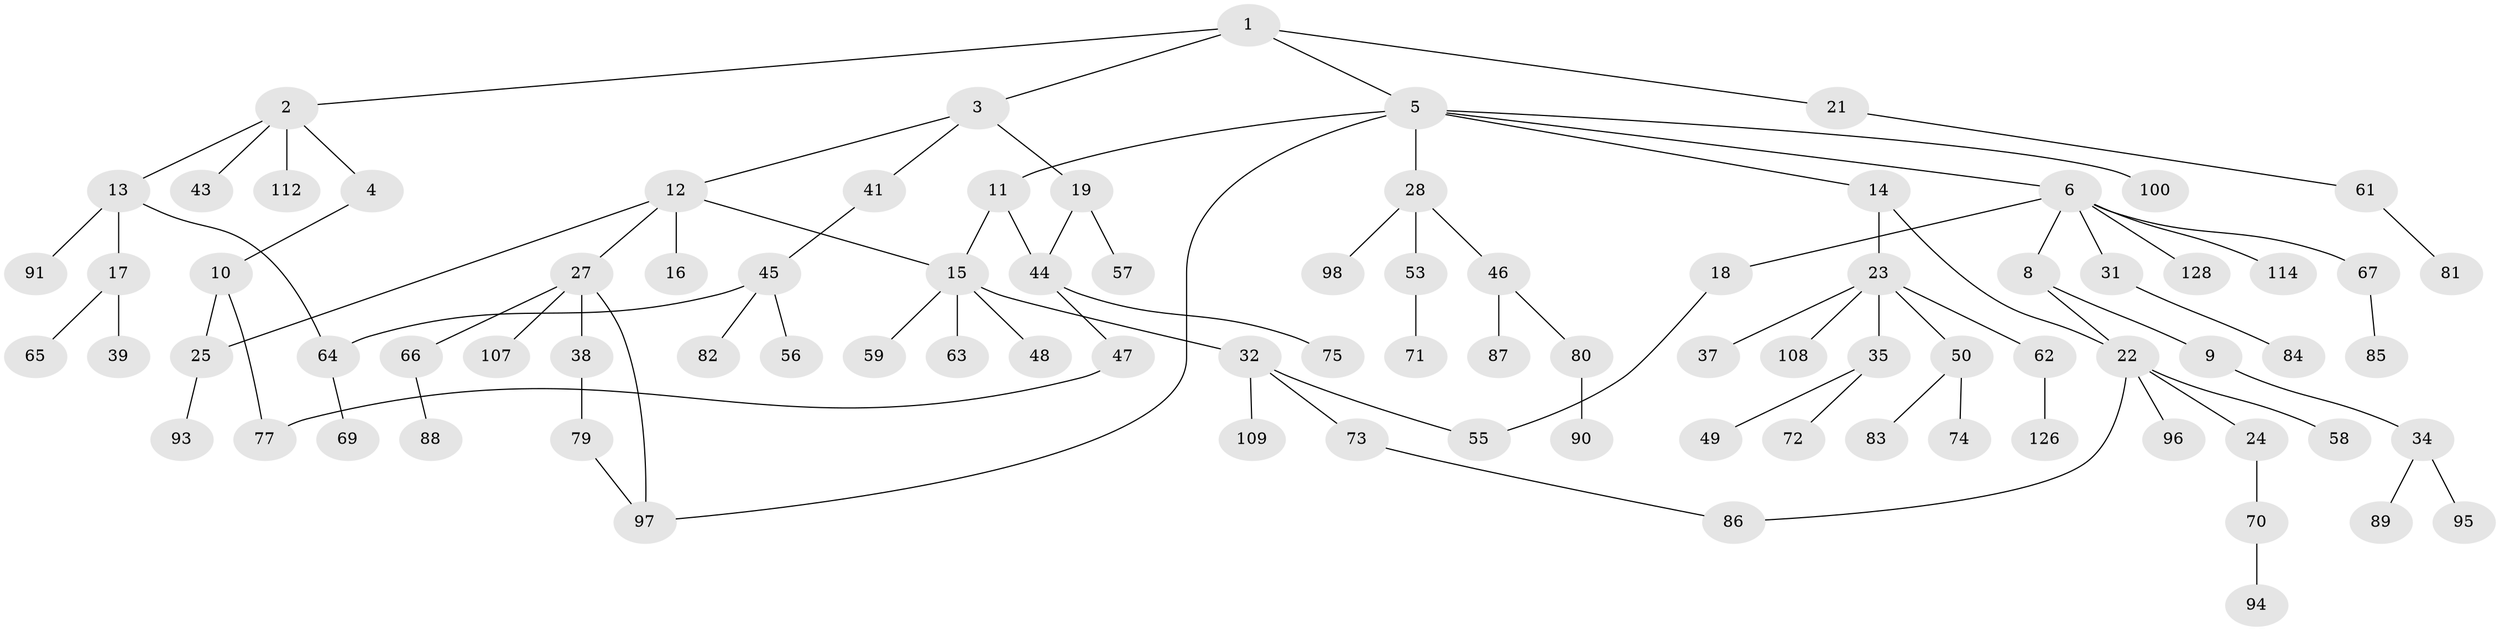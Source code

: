 // original degree distribution, {4: 0.0703125, 5: 0.0546875, 2: 0.296875, 6: 0.0234375, 3: 0.1484375, 1: 0.40625}
// Generated by graph-tools (version 1.1) at 2025/17/03/04/25 18:17:01]
// undirected, 89 vertices, 98 edges
graph export_dot {
graph [start="1"]
  node [color=gray90,style=filled];
  1;
  2;
  3 [super="+40"];
  4;
  5 [super="+7"];
  6 [super="+54"];
  8;
  9;
  10;
  11;
  12 [super="+92+124"];
  13 [super="+52"];
  14;
  15 [super="+20+33"];
  16;
  17;
  18;
  19 [super="+76"];
  21 [super="+26+29"];
  22 [super="+105"];
  23;
  24;
  25 [super="+78"];
  27 [super="+36+30"];
  28;
  31;
  32 [super="+42+60"];
  34;
  35;
  37;
  38 [super="+110"];
  39 [super="+123"];
  41;
  43;
  44 [super="+51"];
  45 [super="+68+101+99"];
  46 [super="+103"];
  47 [super="+118"];
  48;
  49;
  50;
  53 [super="+115"];
  55;
  56;
  57 [super="+102"];
  58;
  59;
  61;
  62;
  63;
  64;
  65;
  66;
  67;
  69;
  70;
  71;
  72;
  73;
  74;
  75;
  77;
  79;
  80;
  81;
  82;
  83;
  84;
  85;
  86 [super="+119"];
  87;
  88 [super="+125"];
  89;
  90;
  91;
  93 [super="+106"];
  94;
  95;
  96;
  97 [super="+111"];
  98;
  100;
  107;
  108 [super="+116"];
  109;
  112;
  114;
  126;
  128;
  1 -- 2;
  1 -- 3;
  1 -- 5;
  1 -- 21;
  2 -- 4;
  2 -- 13;
  2 -- 43;
  2 -- 112;
  3 -- 12;
  3 -- 19;
  3 -- 41;
  4 -- 10;
  5 -- 6;
  5 -- 97;
  5 -- 100;
  5 -- 11;
  5 -- 28;
  5 -- 14;
  6 -- 8;
  6 -- 18;
  6 -- 31;
  6 -- 114;
  6 -- 128;
  6 -- 67;
  8 -- 9;
  8 -- 22;
  9 -- 34;
  10 -- 25;
  10 -- 77;
  11 -- 44;
  11 -- 15;
  12 -- 15;
  12 -- 16;
  12 -- 27;
  12 -- 25;
  13 -- 17;
  13 -- 64;
  13 -- 91;
  14 -- 22;
  14 -- 23;
  15 -- 32;
  15 -- 48;
  15 -- 59;
  15 -- 63;
  17 -- 39;
  17 -- 65;
  18 -- 55;
  19 -- 57;
  19 -- 44;
  21 -- 61;
  22 -- 24;
  22 -- 58;
  22 -- 96;
  22 -- 86;
  23 -- 35;
  23 -- 37;
  23 -- 50;
  23 -- 62;
  23 -- 108;
  24 -- 70;
  25 -- 93;
  27 -- 38;
  27 -- 107;
  27 -- 97;
  27 -- 66;
  28 -- 46;
  28 -- 53;
  28 -- 98;
  31 -- 84;
  32 -- 55;
  32 -- 73;
  32 -- 109;
  34 -- 89;
  34 -- 95;
  35 -- 49;
  35 -- 72;
  38 -- 79;
  41 -- 45;
  44 -- 47;
  44 -- 75;
  45 -- 56;
  45 -- 82;
  45 -- 64;
  46 -- 80;
  46 -- 87;
  47 -- 77;
  50 -- 74;
  50 -- 83;
  53 -- 71;
  61 -- 81;
  62 -- 126;
  64 -- 69;
  66 -- 88;
  67 -- 85;
  70 -- 94;
  73 -- 86;
  79 -- 97;
  80 -- 90;
}
